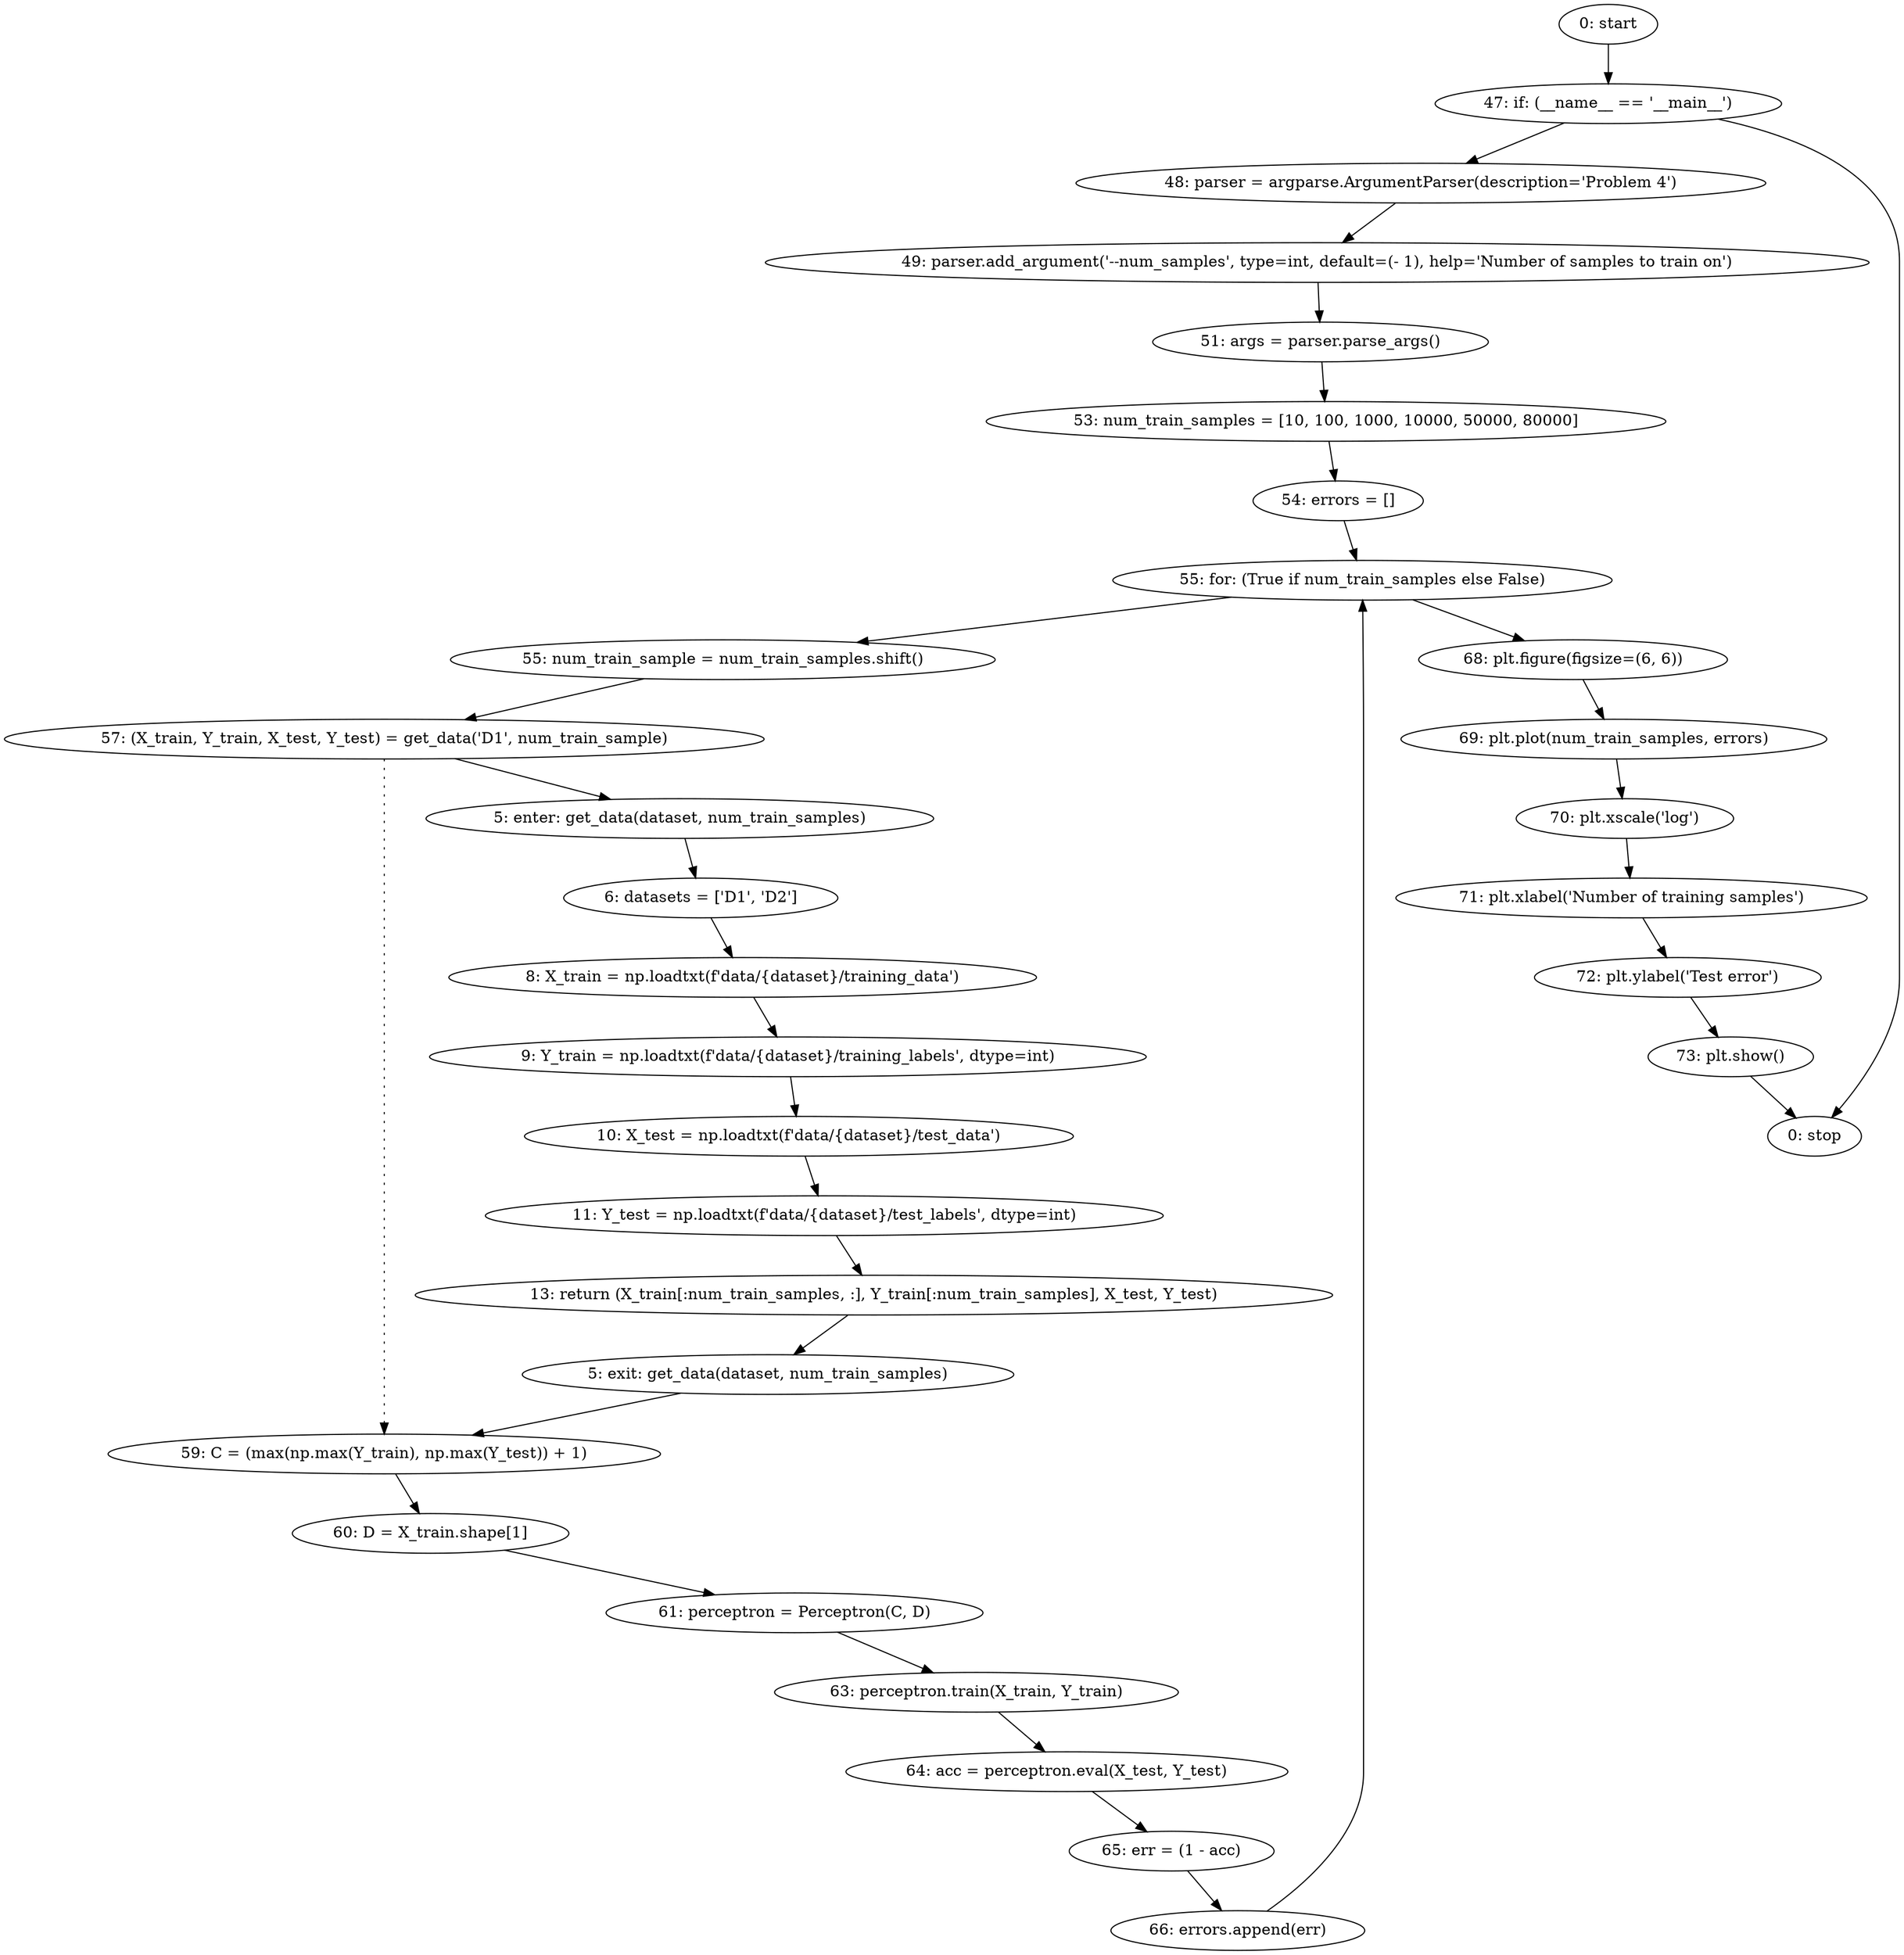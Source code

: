 strict digraph "" {
	node [label="\N"];
	0	 [label="0: start"];
	9	 [label="47: if: (__name__ == '__main__')"];
	0 -> 9;
	10	 [label="48: parser = argparse.ArgumentParser(description='Problem 4')"];
	9 -> 10;
	31	 [label="0: stop"];
	9 -> 31;
	1	 [label="5: enter: get_data(dataset, num_train_samples)"];
	3	 [label="6: datasets = ['D1', 'D2']"];
	1 -> 3;
	4	 [label="8: X_train = np.loadtxt(f'data/{dataset}/training_data')"];
	3 -> 4;
	17	 [label="57: (X_train, Y_train, X_test, Y_test) = get_data('D1', num_train_sample)"];
	17 -> 1;
	18	 [label="59: C = (max(np.max(Y_train), np.max(Y_test)) + 1)"];
	17 -> 18	 [style=dotted,
		weight=100];
	19	 [label="60: D = X_train.shape[1]"];
	18 -> 19;
	2	 [label="5: exit: get_data(dataset, num_train_samples)"];
	2 -> 18;
	8	 [label="13: return (X_train[:num_train_samples, :], Y_train[:num_train_samples], X_test, Y_test)"];
	8 -> 2;
	5	 [label="9: Y_train = np.loadtxt(f'data/{dataset}/training_labels', dtype=int)"];
	4 -> 5;
	6	 [label="10: X_test = np.loadtxt(f'data/{dataset}/test_data')"];
	5 -> 6;
	7	 [label="11: Y_test = np.loadtxt(f'data/{dataset}/test_labels', dtype=int)"];
	6 -> 7;
	7 -> 8;
	11	 [label="49: parser.add_argument('--num_samples', type=int, default=(- 1), help='Number of samples to train on')"];
	10 -> 11;
	12	 [label="51: args = parser.parse_args()"];
	11 -> 12;
	13	 [label="53: num_train_samples = [10, 100, 1000, 10000, 50000, 80000]"];
	12 -> 13;
	14	 [label="54: errors = []"];
	13 -> 14;
	15	 [label="55: for: (True if num_train_samples else False)"];
	14 -> 15;
	16	 [label="55: num_train_sample = num_train_samples.shift()"];
	15 -> 16;
	25	 [label="68: plt.figure(figsize=(6, 6))"];
	15 -> 25;
	16 -> 17;
	26	 [label="69: plt.plot(num_train_samples, errors)"];
	25 -> 26;
	24	 [label="66: errors.append(err)"];
	24 -> 15;
	20	 [label="61: perceptron = Perceptron(C, D)"];
	19 -> 20;
	21	 [label="63: perceptron.train(X_train, Y_train)"];
	20 -> 21;
	22	 [label="64: acc = perceptron.eval(X_test, Y_test)"];
	21 -> 22;
	23	 [label="65: err = (1 - acc)"];
	22 -> 23;
	23 -> 24;
	27	 [label="70: plt.xscale('log')"];
	26 -> 27;
	28	 [label="71: plt.xlabel('Number of training samples')"];
	27 -> 28;
	29	 [label="72: plt.ylabel('Test error')"];
	28 -> 29;
	30	 [label="73: plt.show()"];
	29 -> 30;
	30 -> 31;
}


